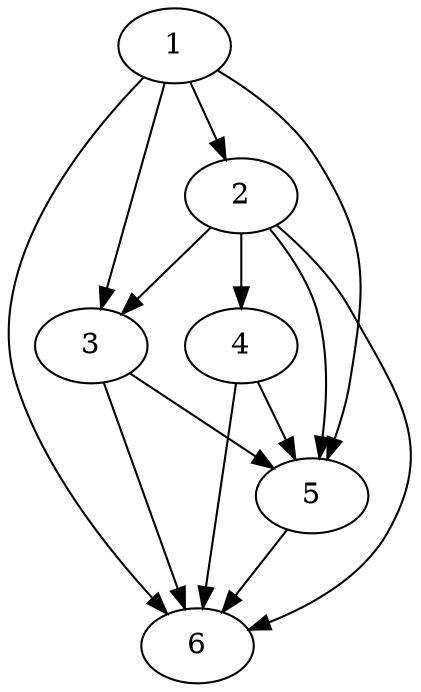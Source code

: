 digraph G{
    1 -> 2
    1 -> 3
    1 -> 5
    1 -> 6
    2 -> 3
    2 -> 4
    2 -> 5
    2 -> 6
    3 -> 5
    3 -> 6
    4 -> 5
    4 -> 6
    5 -> 6
}